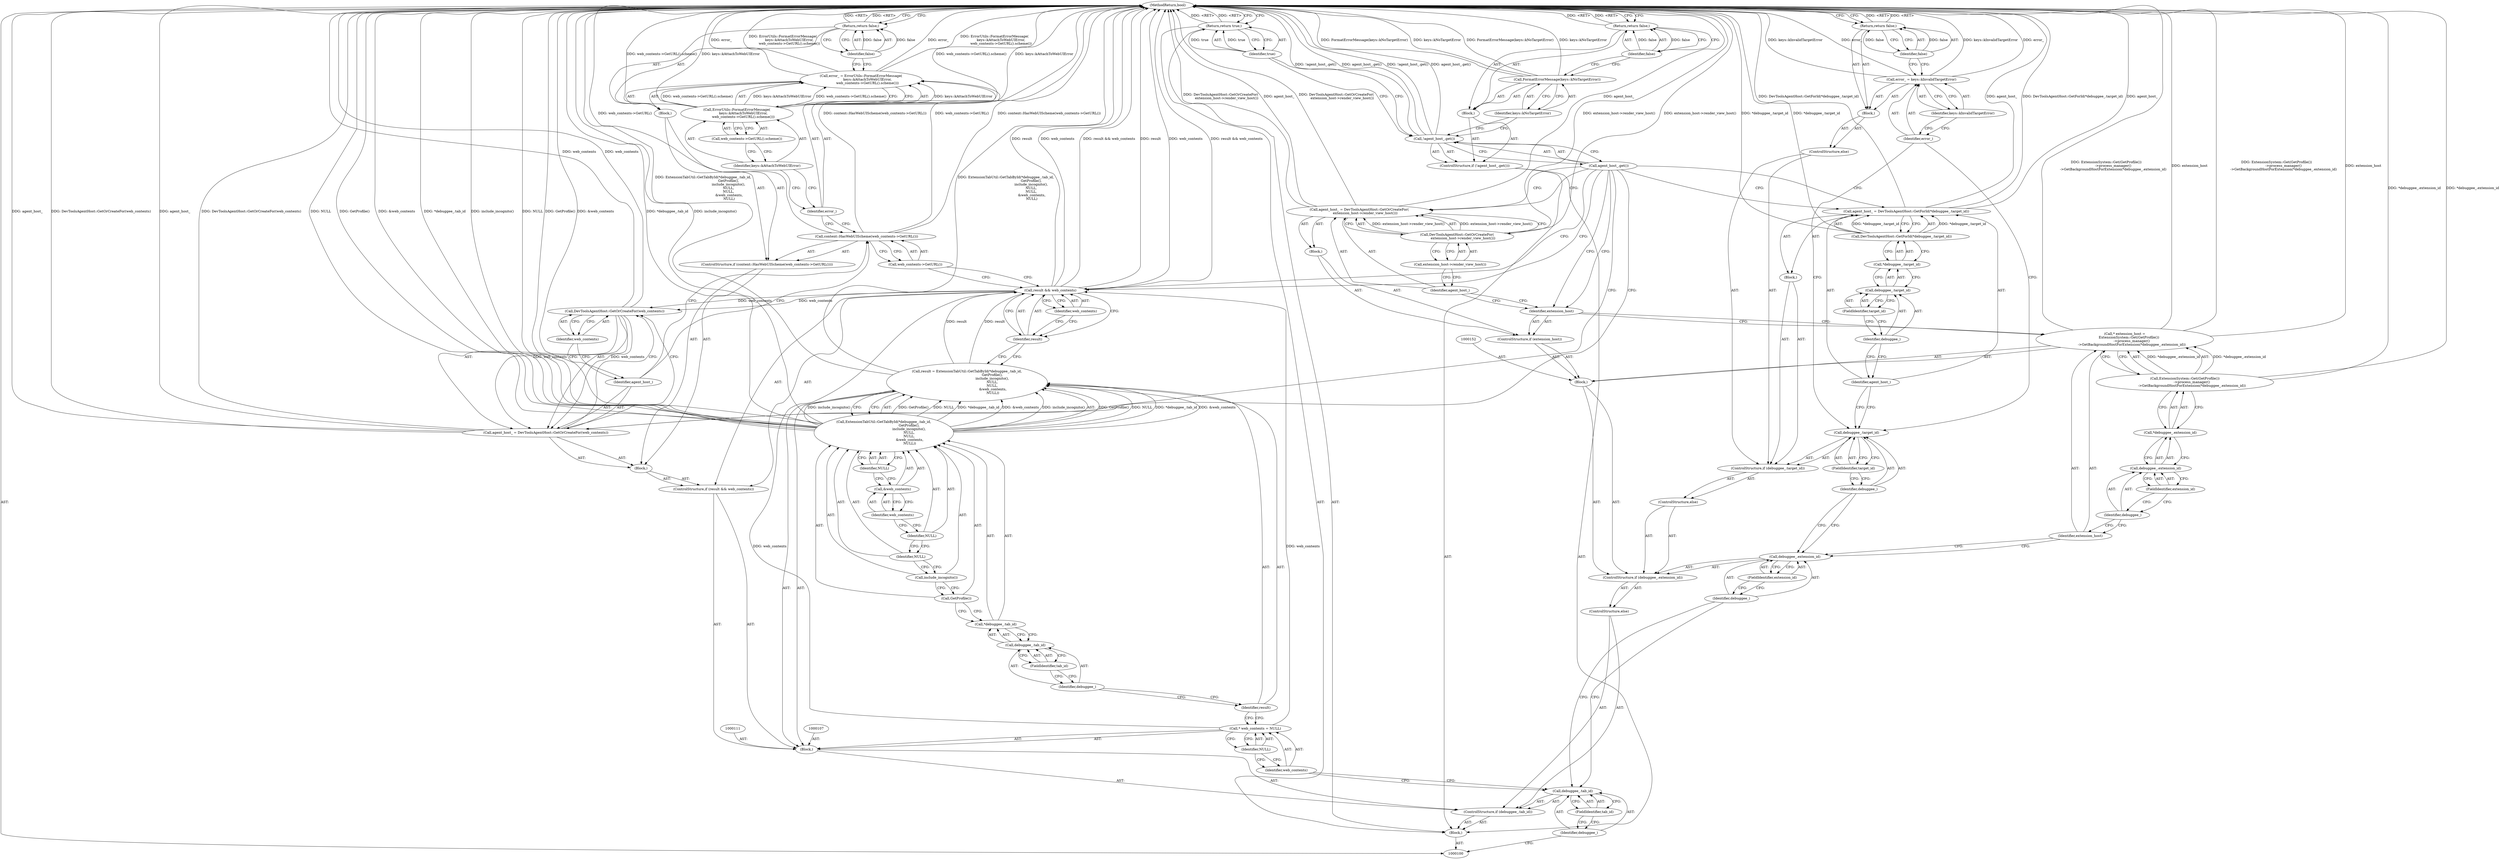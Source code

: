 digraph "1_Chrome_684a212a93141908bcc10f4bc57f3edb53d2d21f" {
"1000197" [label="(MethodReturn,bool)"];
"1000101" [label="(Block,)"];
"1000125" [label="(Identifier,NULL)"];
"1000129" [label="(Identifier,web_contents)"];
"1000130" [label="(Block,)"];
"1000126" [label="(ControlStructure,if (result && web_contents))"];
"1000127" [label="(Call,result && web_contents)"];
"1000128" [label="(Identifier,result)"];
"1000132" [label="(Call,content::HasWebUIScheme(web_contents->GetURL()))"];
"1000133" [label="(Call,web_contents->GetURL())"];
"1000134" [label="(Block,)"];
"1000131" [label="(ControlStructure,if (content::HasWebUIScheme(web_contents->GetURL())))"];
"1000137" [label="(Call,ErrorUtils::FormatErrorMessage(\n            keys::kAttachToWebUIError,\n            web_contents->GetURL().scheme()))"];
"1000135" [label="(Call,error_ = ErrorUtils::FormatErrorMessage(\n            keys::kAttachToWebUIError,\n            web_contents->GetURL().scheme()))"];
"1000136" [label="(Identifier,error_)"];
"1000138" [label="(Identifier,keys::kAttachToWebUIError)"];
"1000139" [label="(Call,web_contents->GetURL().scheme())"];
"1000141" [label="(Identifier,false)"];
"1000140" [label="(Return,return false;)"];
"1000144" [label="(Call,DevToolsAgentHost::GetOrCreateFor(web_contents))"];
"1000145" [label="(Identifier,web_contents)"];
"1000142" [label="(Call,agent_host_ = DevToolsAgentHost::GetOrCreateFor(web_contents))"];
"1000143" [label="(Identifier,agent_host_)"];
"1000105" [label="(FieldIdentifier,tab_id)"];
"1000102" [label="(ControlStructure,if (debuggee_.tab_id))"];
"1000103" [label="(Call,debuggee_.tab_id)"];
"1000104" [label="(Identifier,debuggee_)"];
"1000147" [label="(ControlStructure,if (debuggee_.extension_id))"];
"1000148" [label="(Call,debuggee_.extension_id)"];
"1000149" [label="(Identifier,debuggee_)"];
"1000150" [label="(FieldIdentifier,extension_id)"];
"1000146" [label="(ControlStructure,else)"];
"1000153" [label="(Call,* extension_host =\n        ExtensionSystem::Get(GetProfile())\n             ->process_manager()\n             ->GetBackgroundHostForExtension(*debuggee_.extension_id))"];
"1000154" [label="(Identifier,extension_host)"];
"1000151" [label="(Block,)"];
"1000155" [label="(Call,ExtensionSystem::Get(GetProfile())\n             ->process_manager()\n             ->GetBackgroundHostForExtension(*debuggee_.extension_id))"];
"1000156" [label="(Call,*debuggee_.extension_id)"];
"1000157" [label="(Call,debuggee_.extension_id)"];
"1000158" [label="(Identifier,debuggee_)"];
"1000159" [label="(FieldIdentifier,extension_id)"];
"1000162" [label="(Block,)"];
"1000160" [label="(ControlStructure,if (extension_host))"];
"1000161" [label="(Identifier,extension_host)"];
"1000165" [label="(Call,DevToolsAgentHost::GetOrCreateFor(\n           extension_host->render_view_host()))"];
"1000163" [label="(Call,agent_host_ = DevToolsAgentHost::GetOrCreateFor(\n           extension_host->render_view_host()))"];
"1000164" [label="(Identifier,agent_host_)"];
"1000166" [label="(Call,extension_host->render_view_host())"];
"1000169" [label="(Call,debuggee_.target_id)"];
"1000170" [label="(Identifier,debuggee_)"];
"1000171" [label="(FieldIdentifier,target_id)"];
"1000172" [label="(Block,)"];
"1000167" [label="(ControlStructure,else)"];
"1000168" [label="(ControlStructure,if (debuggee_.target_id))"];
"1000108" [label="(Call,* web_contents = NULL)"];
"1000109" [label="(Identifier,web_contents)"];
"1000110" [label="(Identifier,NULL)"];
"1000175" [label="(Call,DevToolsAgentHost::GetForId(*debuggee_.target_id))"];
"1000173" [label="(Call,agent_host_ = DevToolsAgentHost::GetForId(*debuggee_.target_id))"];
"1000174" [label="(Identifier,agent_host_)"];
"1000176" [label="(Call,*debuggee_.target_id)"];
"1000177" [label="(Call,debuggee_.target_id)"];
"1000178" [label="(Identifier,debuggee_)"];
"1000179" [label="(FieldIdentifier,target_id)"];
"1000180" [label="(ControlStructure,else)"];
"1000181" [label="(Block,)"];
"1000184" [label="(Identifier,keys::kInvalidTargetError)"];
"1000182" [label="(Call,error_ = keys::kInvalidTargetError)"];
"1000183" [label="(Identifier,error_)"];
"1000186" [label="(Identifier,false)"];
"1000185" [label="(Return,return false;)"];
"1000187" [label="(ControlStructure,if (!agent_host_.get()))"];
"1000190" [label="(Block,)"];
"1000188" [label="(Call,!agent_host_.get())"];
"1000189" [label="(Call,agent_host_.get())"];
"1000192" [label="(Identifier,keys::kNoTargetError)"];
"1000191" [label="(Call,FormatErrorMessage(keys::kNoTargetError))"];
"1000194" [label="(Identifier,false)"];
"1000193" [label="(Return,return false;)"];
"1000112" [label="(Call,result = ExtensionTabUtil::GetTabById(*debuggee_.tab_id,\n                                               GetProfile(),\n                                               include_incognito(),\n                                               NULL,\n                                               NULL,\n                                                &web_contents,\n                                                NULL))"];
"1000113" [label="(Identifier,result)"];
"1000114" [label="(Call,ExtensionTabUtil::GetTabById(*debuggee_.tab_id,\n                                               GetProfile(),\n                                               include_incognito(),\n                                               NULL,\n                                               NULL,\n                                                &web_contents,\n                                                NULL))"];
"1000115" [label="(Call,*debuggee_.tab_id)"];
"1000116" [label="(Call,debuggee_.tab_id)"];
"1000117" [label="(Identifier,debuggee_)"];
"1000106" [label="(Block,)"];
"1000118" [label="(FieldIdentifier,tab_id)"];
"1000195" [label="(Return,return true;)"];
"1000196" [label="(Identifier,true)"];
"1000119" [label="(Call,GetProfile())"];
"1000120" [label="(Call,include_incognito())"];
"1000121" [label="(Identifier,NULL)"];
"1000122" [label="(Identifier,NULL)"];
"1000123" [label="(Call,&web_contents)"];
"1000124" [label="(Identifier,web_contents)"];
"1000197" -> "1000100"  [label="AST: "];
"1000197" -> "1000140"  [label="CFG: "];
"1000197" -> "1000185"  [label="CFG: "];
"1000197" -> "1000193"  [label="CFG: "];
"1000197" -> "1000195"  [label="CFG: "];
"1000163" -> "1000197"  [label="DDG: agent_host_"];
"1000163" -> "1000197"  [label="DDG: DevToolsAgentHost::GetOrCreateFor(\n           extension_host->render_view_host())"];
"1000114" -> "1000197"  [label="DDG: NULL"];
"1000114" -> "1000197"  [label="DDG: GetProfile()"];
"1000114" -> "1000197"  [label="DDG: &web_contents"];
"1000114" -> "1000197"  [label="DDG: *debuggee_.tab_id"];
"1000114" -> "1000197"  [label="DDG: include_incognito()"];
"1000175" -> "1000197"  [label="DDG: *debuggee_.target_id"];
"1000153" -> "1000197"  [label="DDG: extension_host"];
"1000153" -> "1000197"  [label="DDG: ExtensionSystem::Get(GetProfile())\n             ->process_manager()\n             ->GetBackgroundHostForExtension(*debuggee_.extension_id)"];
"1000188" -> "1000197"  [label="DDG: !agent_host_.get()"];
"1000188" -> "1000197"  [label="DDG: agent_host_.get()"];
"1000112" -> "1000197"  [label="DDG: ExtensionTabUtil::GetTabById(*debuggee_.tab_id,\n                                               GetProfile(),\n                                               include_incognito(),\n                                               NULL,\n                                               NULL,\n                                                &web_contents,\n                                                NULL)"];
"1000132" -> "1000197"  [label="DDG: content::HasWebUIScheme(web_contents->GetURL())"];
"1000132" -> "1000197"  [label="DDG: web_contents->GetURL()"];
"1000137" -> "1000197"  [label="DDG: web_contents->GetURL().scheme()"];
"1000137" -> "1000197"  [label="DDG: keys::kAttachToWebUIError"];
"1000165" -> "1000197"  [label="DDG: extension_host->render_view_host()"];
"1000182" -> "1000197"  [label="DDG: keys::kInvalidTargetError"];
"1000182" -> "1000197"  [label="DDG: error_"];
"1000127" -> "1000197"  [label="DDG: web_contents"];
"1000127" -> "1000197"  [label="DDG: result && web_contents"];
"1000127" -> "1000197"  [label="DDG: result"];
"1000142" -> "1000197"  [label="DDG: DevToolsAgentHost::GetOrCreateFor(web_contents)"];
"1000142" -> "1000197"  [label="DDG: agent_host_"];
"1000191" -> "1000197"  [label="DDG: FormatErrorMessage(keys::kNoTargetError)"];
"1000191" -> "1000197"  [label="DDG: keys::kNoTargetError"];
"1000135" -> "1000197"  [label="DDG: error_"];
"1000135" -> "1000197"  [label="DDG: ErrorUtils::FormatErrorMessage(\n            keys::kAttachToWebUIError,\n            web_contents->GetURL().scheme())"];
"1000144" -> "1000197"  [label="DDG: web_contents"];
"1000155" -> "1000197"  [label="DDG: *debuggee_.extension_id"];
"1000173" -> "1000197"  [label="DDG: agent_host_"];
"1000173" -> "1000197"  [label="DDG: DevToolsAgentHost::GetForId(*debuggee_.target_id)"];
"1000140" -> "1000197"  [label="DDG: <RET>"];
"1000195" -> "1000197"  [label="DDG: <RET>"];
"1000185" -> "1000197"  [label="DDG: <RET>"];
"1000193" -> "1000197"  [label="DDG: <RET>"];
"1000101" -> "1000100"  [label="AST: "];
"1000102" -> "1000101"  [label="AST: "];
"1000187" -> "1000101"  [label="AST: "];
"1000195" -> "1000101"  [label="AST: "];
"1000125" -> "1000114"  [label="AST: "];
"1000125" -> "1000123"  [label="CFG: "];
"1000114" -> "1000125"  [label="CFG: "];
"1000129" -> "1000127"  [label="AST: "];
"1000129" -> "1000128"  [label="CFG: "];
"1000127" -> "1000129"  [label="CFG: "];
"1000130" -> "1000126"  [label="AST: "];
"1000131" -> "1000130"  [label="AST: "];
"1000142" -> "1000130"  [label="AST: "];
"1000126" -> "1000106"  [label="AST: "];
"1000127" -> "1000126"  [label="AST: "];
"1000130" -> "1000126"  [label="AST: "];
"1000127" -> "1000126"  [label="AST: "];
"1000127" -> "1000128"  [label="CFG: "];
"1000127" -> "1000129"  [label="CFG: "];
"1000128" -> "1000127"  [label="AST: "];
"1000129" -> "1000127"  [label="AST: "];
"1000133" -> "1000127"  [label="CFG: "];
"1000189" -> "1000127"  [label="CFG: "];
"1000127" -> "1000197"  [label="DDG: web_contents"];
"1000127" -> "1000197"  [label="DDG: result && web_contents"];
"1000127" -> "1000197"  [label="DDG: result"];
"1000112" -> "1000127"  [label="DDG: result"];
"1000108" -> "1000127"  [label="DDG: web_contents"];
"1000127" -> "1000144"  [label="DDG: web_contents"];
"1000128" -> "1000127"  [label="AST: "];
"1000128" -> "1000112"  [label="CFG: "];
"1000129" -> "1000128"  [label="CFG: "];
"1000127" -> "1000128"  [label="CFG: "];
"1000132" -> "1000131"  [label="AST: "];
"1000132" -> "1000133"  [label="CFG: "];
"1000133" -> "1000132"  [label="AST: "];
"1000136" -> "1000132"  [label="CFG: "];
"1000143" -> "1000132"  [label="CFG: "];
"1000132" -> "1000197"  [label="DDG: content::HasWebUIScheme(web_contents->GetURL())"];
"1000132" -> "1000197"  [label="DDG: web_contents->GetURL()"];
"1000133" -> "1000132"  [label="AST: "];
"1000133" -> "1000127"  [label="CFG: "];
"1000132" -> "1000133"  [label="CFG: "];
"1000134" -> "1000131"  [label="AST: "];
"1000135" -> "1000134"  [label="AST: "];
"1000140" -> "1000134"  [label="AST: "];
"1000131" -> "1000130"  [label="AST: "];
"1000132" -> "1000131"  [label="AST: "];
"1000134" -> "1000131"  [label="AST: "];
"1000137" -> "1000135"  [label="AST: "];
"1000137" -> "1000139"  [label="CFG: "];
"1000138" -> "1000137"  [label="AST: "];
"1000139" -> "1000137"  [label="AST: "];
"1000135" -> "1000137"  [label="CFG: "];
"1000137" -> "1000197"  [label="DDG: web_contents->GetURL().scheme()"];
"1000137" -> "1000197"  [label="DDG: keys::kAttachToWebUIError"];
"1000137" -> "1000135"  [label="DDG: keys::kAttachToWebUIError"];
"1000137" -> "1000135"  [label="DDG: web_contents->GetURL().scheme()"];
"1000135" -> "1000134"  [label="AST: "];
"1000135" -> "1000137"  [label="CFG: "];
"1000136" -> "1000135"  [label="AST: "];
"1000137" -> "1000135"  [label="AST: "];
"1000141" -> "1000135"  [label="CFG: "];
"1000135" -> "1000197"  [label="DDG: error_"];
"1000135" -> "1000197"  [label="DDG: ErrorUtils::FormatErrorMessage(\n            keys::kAttachToWebUIError,\n            web_contents->GetURL().scheme())"];
"1000137" -> "1000135"  [label="DDG: keys::kAttachToWebUIError"];
"1000137" -> "1000135"  [label="DDG: web_contents->GetURL().scheme()"];
"1000136" -> "1000135"  [label="AST: "];
"1000136" -> "1000132"  [label="CFG: "];
"1000138" -> "1000136"  [label="CFG: "];
"1000138" -> "1000137"  [label="AST: "];
"1000138" -> "1000136"  [label="CFG: "];
"1000139" -> "1000138"  [label="CFG: "];
"1000139" -> "1000137"  [label="AST: "];
"1000139" -> "1000138"  [label="CFG: "];
"1000137" -> "1000139"  [label="CFG: "];
"1000141" -> "1000140"  [label="AST: "];
"1000141" -> "1000135"  [label="CFG: "];
"1000140" -> "1000141"  [label="CFG: "];
"1000141" -> "1000140"  [label="DDG: false"];
"1000140" -> "1000134"  [label="AST: "];
"1000140" -> "1000141"  [label="CFG: "];
"1000141" -> "1000140"  [label="AST: "];
"1000197" -> "1000140"  [label="CFG: "];
"1000140" -> "1000197"  [label="DDG: <RET>"];
"1000141" -> "1000140"  [label="DDG: false"];
"1000144" -> "1000142"  [label="AST: "];
"1000144" -> "1000145"  [label="CFG: "];
"1000145" -> "1000144"  [label="AST: "];
"1000142" -> "1000144"  [label="CFG: "];
"1000144" -> "1000197"  [label="DDG: web_contents"];
"1000144" -> "1000142"  [label="DDG: web_contents"];
"1000127" -> "1000144"  [label="DDG: web_contents"];
"1000145" -> "1000144"  [label="AST: "];
"1000145" -> "1000143"  [label="CFG: "];
"1000144" -> "1000145"  [label="CFG: "];
"1000142" -> "1000130"  [label="AST: "];
"1000142" -> "1000144"  [label="CFG: "];
"1000143" -> "1000142"  [label="AST: "];
"1000144" -> "1000142"  [label="AST: "];
"1000189" -> "1000142"  [label="CFG: "];
"1000142" -> "1000197"  [label="DDG: DevToolsAgentHost::GetOrCreateFor(web_contents)"];
"1000142" -> "1000197"  [label="DDG: agent_host_"];
"1000144" -> "1000142"  [label="DDG: web_contents"];
"1000143" -> "1000142"  [label="AST: "];
"1000143" -> "1000132"  [label="CFG: "];
"1000145" -> "1000143"  [label="CFG: "];
"1000105" -> "1000103"  [label="AST: "];
"1000105" -> "1000104"  [label="CFG: "];
"1000103" -> "1000105"  [label="CFG: "];
"1000102" -> "1000101"  [label="AST: "];
"1000103" -> "1000102"  [label="AST: "];
"1000106" -> "1000102"  [label="AST: "];
"1000146" -> "1000102"  [label="AST: "];
"1000103" -> "1000102"  [label="AST: "];
"1000103" -> "1000105"  [label="CFG: "];
"1000104" -> "1000103"  [label="AST: "];
"1000105" -> "1000103"  [label="AST: "];
"1000109" -> "1000103"  [label="CFG: "];
"1000149" -> "1000103"  [label="CFG: "];
"1000104" -> "1000103"  [label="AST: "];
"1000104" -> "1000100"  [label="CFG: "];
"1000105" -> "1000104"  [label="CFG: "];
"1000147" -> "1000146"  [label="AST: "];
"1000148" -> "1000147"  [label="AST: "];
"1000151" -> "1000147"  [label="AST: "];
"1000167" -> "1000147"  [label="AST: "];
"1000148" -> "1000147"  [label="AST: "];
"1000148" -> "1000150"  [label="CFG: "];
"1000149" -> "1000148"  [label="AST: "];
"1000150" -> "1000148"  [label="AST: "];
"1000154" -> "1000148"  [label="CFG: "];
"1000170" -> "1000148"  [label="CFG: "];
"1000149" -> "1000148"  [label="AST: "];
"1000149" -> "1000103"  [label="CFG: "];
"1000150" -> "1000149"  [label="CFG: "];
"1000150" -> "1000148"  [label="AST: "];
"1000150" -> "1000149"  [label="CFG: "];
"1000148" -> "1000150"  [label="CFG: "];
"1000146" -> "1000102"  [label="AST: "];
"1000147" -> "1000146"  [label="AST: "];
"1000153" -> "1000151"  [label="AST: "];
"1000153" -> "1000155"  [label="CFG: "];
"1000154" -> "1000153"  [label="AST: "];
"1000155" -> "1000153"  [label="AST: "];
"1000161" -> "1000153"  [label="CFG: "];
"1000153" -> "1000197"  [label="DDG: extension_host"];
"1000153" -> "1000197"  [label="DDG: ExtensionSystem::Get(GetProfile())\n             ->process_manager()\n             ->GetBackgroundHostForExtension(*debuggee_.extension_id)"];
"1000155" -> "1000153"  [label="DDG: *debuggee_.extension_id"];
"1000154" -> "1000153"  [label="AST: "];
"1000154" -> "1000148"  [label="CFG: "];
"1000158" -> "1000154"  [label="CFG: "];
"1000151" -> "1000147"  [label="AST: "];
"1000152" -> "1000151"  [label="AST: "];
"1000153" -> "1000151"  [label="AST: "];
"1000160" -> "1000151"  [label="AST: "];
"1000155" -> "1000153"  [label="AST: "];
"1000155" -> "1000156"  [label="CFG: "];
"1000156" -> "1000155"  [label="AST: "];
"1000153" -> "1000155"  [label="CFG: "];
"1000155" -> "1000197"  [label="DDG: *debuggee_.extension_id"];
"1000155" -> "1000153"  [label="DDG: *debuggee_.extension_id"];
"1000156" -> "1000155"  [label="AST: "];
"1000156" -> "1000157"  [label="CFG: "];
"1000157" -> "1000156"  [label="AST: "];
"1000155" -> "1000156"  [label="CFG: "];
"1000157" -> "1000156"  [label="AST: "];
"1000157" -> "1000159"  [label="CFG: "];
"1000158" -> "1000157"  [label="AST: "];
"1000159" -> "1000157"  [label="AST: "];
"1000156" -> "1000157"  [label="CFG: "];
"1000158" -> "1000157"  [label="AST: "];
"1000158" -> "1000154"  [label="CFG: "];
"1000159" -> "1000158"  [label="CFG: "];
"1000159" -> "1000157"  [label="AST: "];
"1000159" -> "1000158"  [label="CFG: "];
"1000157" -> "1000159"  [label="CFG: "];
"1000162" -> "1000160"  [label="AST: "];
"1000163" -> "1000162"  [label="AST: "];
"1000160" -> "1000151"  [label="AST: "];
"1000161" -> "1000160"  [label="AST: "];
"1000162" -> "1000160"  [label="AST: "];
"1000161" -> "1000160"  [label="AST: "];
"1000161" -> "1000153"  [label="CFG: "];
"1000164" -> "1000161"  [label="CFG: "];
"1000189" -> "1000161"  [label="CFG: "];
"1000165" -> "1000163"  [label="AST: "];
"1000165" -> "1000166"  [label="CFG: "];
"1000166" -> "1000165"  [label="AST: "];
"1000163" -> "1000165"  [label="CFG: "];
"1000165" -> "1000197"  [label="DDG: extension_host->render_view_host()"];
"1000165" -> "1000163"  [label="DDG: extension_host->render_view_host()"];
"1000163" -> "1000162"  [label="AST: "];
"1000163" -> "1000165"  [label="CFG: "];
"1000164" -> "1000163"  [label="AST: "];
"1000165" -> "1000163"  [label="AST: "];
"1000189" -> "1000163"  [label="CFG: "];
"1000163" -> "1000197"  [label="DDG: agent_host_"];
"1000163" -> "1000197"  [label="DDG: DevToolsAgentHost::GetOrCreateFor(\n           extension_host->render_view_host())"];
"1000165" -> "1000163"  [label="DDG: extension_host->render_view_host()"];
"1000164" -> "1000163"  [label="AST: "];
"1000164" -> "1000161"  [label="CFG: "];
"1000166" -> "1000164"  [label="CFG: "];
"1000166" -> "1000165"  [label="AST: "];
"1000166" -> "1000164"  [label="CFG: "];
"1000165" -> "1000166"  [label="CFG: "];
"1000169" -> "1000168"  [label="AST: "];
"1000169" -> "1000171"  [label="CFG: "];
"1000170" -> "1000169"  [label="AST: "];
"1000171" -> "1000169"  [label="AST: "];
"1000174" -> "1000169"  [label="CFG: "];
"1000183" -> "1000169"  [label="CFG: "];
"1000170" -> "1000169"  [label="AST: "];
"1000170" -> "1000148"  [label="CFG: "];
"1000171" -> "1000170"  [label="CFG: "];
"1000171" -> "1000169"  [label="AST: "];
"1000171" -> "1000170"  [label="CFG: "];
"1000169" -> "1000171"  [label="CFG: "];
"1000172" -> "1000168"  [label="AST: "];
"1000173" -> "1000172"  [label="AST: "];
"1000167" -> "1000147"  [label="AST: "];
"1000168" -> "1000167"  [label="AST: "];
"1000168" -> "1000167"  [label="AST: "];
"1000169" -> "1000168"  [label="AST: "];
"1000172" -> "1000168"  [label="AST: "];
"1000180" -> "1000168"  [label="AST: "];
"1000108" -> "1000106"  [label="AST: "];
"1000108" -> "1000110"  [label="CFG: "];
"1000109" -> "1000108"  [label="AST: "];
"1000110" -> "1000108"  [label="AST: "];
"1000113" -> "1000108"  [label="CFG: "];
"1000108" -> "1000127"  [label="DDG: web_contents"];
"1000109" -> "1000108"  [label="AST: "];
"1000109" -> "1000103"  [label="CFG: "];
"1000110" -> "1000109"  [label="CFG: "];
"1000110" -> "1000108"  [label="AST: "];
"1000110" -> "1000109"  [label="CFG: "];
"1000108" -> "1000110"  [label="CFG: "];
"1000175" -> "1000173"  [label="AST: "];
"1000175" -> "1000176"  [label="CFG: "];
"1000176" -> "1000175"  [label="AST: "];
"1000173" -> "1000175"  [label="CFG: "];
"1000175" -> "1000197"  [label="DDG: *debuggee_.target_id"];
"1000175" -> "1000173"  [label="DDG: *debuggee_.target_id"];
"1000173" -> "1000172"  [label="AST: "];
"1000173" -> "1000175"  [label="CFG: "];
"1000174" -> "1000173"  [label="AST: "];
"1000175" -> "1000173"  [label="AST: "];
"1000189" -> "1000173"  [label="CFG: "];
"1000173" -> "1000197"  [label="DDG: agent_host_"];
"1000173" -> "1000197"  [label="DDG: DevToolsAgentHost::GetForId(*debuggee_.target_id)"];
"1000175" -> "1000173"  [label="DDG: *debuggee_.target_id"];
"1000174" -> "1000173"  [label="AST: "];
"1000174" -> "1000169"  [label="CFG: "];
"1000178" -> "1000174"  [label="CFG: "];
"1000176" -> "1000175"  [label="AST: "];
"1000176" -> "1000177"  [label="CFG: "];
"1000177" -> "1000176"  [label="AST: "];
"1000175" -> "1000176"  [label="CFG: "];
"1000177" -> "1000176"  [label="AST: "];
"1000177" -> "1000179"  [label="CFG: "];
"1000178" -> "1000177"  [label="AST: "];
"1000179" -> "1000177"  [label="AST: "];
"1000176" -> "1000177"  [label="CFG: "];
"1000178" -> "1000177"  [label="AST: "];
"1000178" -> "1000174"  [label="CFG: "];
"1000179" -> "1000178"  [label="CFG: "];
"1000179" -> "1000177"  [label="AST: "];
"1000179" -> "1000178"  [label="CFG: "];
"1000177" -> "1000179"  [label="CFG: "];
"1000180" -> "1000168"  [label="AST: "];
"1000181" -> "1000180"  [label="AST: "];
"1000181" -> "1000180"  [label="AST: "];
"1000182" -> "1000181"  [label="AST: "];
"1000185" -> "1000181"  [label="AST: "];
"1000184" -> "1000182"  [label="AST: "];
"1000184" -> "1000183"  [label="CFG: "];
"1000182" -> "1000184"  [label="CFG: "];
"1000182" -> "1000181"  [label="AST: "];
"1000182" -> "1000184"  [label="CFG: "];
"1000183" -> "1000182"  [label="AST: "];
"1000184" -> "1000182"  [label="AST: "];
"1000186" -> "1000182"  [label="CFG: "];
"1000182" -> "1000197"  [label="DDG: keys::kInvalidTargetError"];
"1000182" -> "1000197"  [label="DDG: error_"];
"1000183" -> "1000182"  [label="AST: "];
"1000183" -> "1000169"  [label="CFG: "];
"1000184" -> "1000183"  [label="CFG: "];
"1000186" -> "1000185"  [label="AST: "];
"1000186" -> "1000182"  [label="CFG: "];
"1000185" -> "1000186"  [label="CFG: "];
"1000186" -> "1000185"  [label="DDG: false"];
"1000185" -> "1000181"  [label="AST: "];
"1000185" -> "1000186"  [label="CFG: "];
"1000186" -> "1000185"  [label="AST: "];
"1000197" -> "1000185"  [label="CFG: "];
"1000185" -> "1000197"  [label="DDG: <RET>"];
"1000186" -> "1000185"  [label="DDG: false"];
"1000187" -> "1000101"  [label="AST: "];
"1000188" -> "1000187"  [label="AST: "];
"1000190" -> "1000187"  [label="AST: "];
"1000190" -> "1000187"  [label="AST: "];
"1000191" -> "1000190"  [label="AST: "];
"1000193" -> "1000190"  [label="AST: "];
"1000188" -> "1000187"  [label="AST: "];
"1000188" -> "1000189"  [label="CFG: "];
"1000189" -> "1000188"  [label="AST: "];
"1000192" -> "1000188"  [label="CFG: "];
"1000196" -> "1000188"  [label="CFG: "];
"1000188" -> "1000197"  [label="DDG: !agent_host_.get()"];
"1000188" -> "1000197"  [label="DDG: agent_host_.get()"];
"1000189" -> "1000188"  [label="AST: "];
"1000189" -> "1000142"  [label="CFG: "];
"1000189" -> "1000127"  [label="CFG: "];
"1000189" -> "1000163"  [label="CFG: "];
"1000189" -> "1000161"  [label="CFG: "];
"1000189" -> "1000173"  [label="CFG: "];
"1000188" -> "1000189"  [label="CFG: "];
"1000192" -> "1000191"  [label="AST: "];
"1000192" -> "1000188"  [label="CFG: "];
"1000191" -> "1000192"  [label="CFG: "];
"1000191" -> "1000190"  [label="AST: "];
"1000191" -> "1000192"  [label="CFG: "];
"1000192" -> "1000191"  [label="AST: "];
"1000194" -> "1000191"  [label="CFG: "];
"1000191" -> "1000197"  [label="DDG: FormatErrorMessage(keys::kNoTargetError)"];
"1000191" -> "1000197"  [label="DDG: keys::kNoTargetError"];
"1000194" -> "1000193"  [label="AST: "];
"1000194" -> "1000191"  [label="CFG: "];
"1000193" -> "1000194"  [label="CFG: "];
"1000194" -> "1000193"  [label="DDG: false"];
"1000193" -> "1000190"  [label="AST: "];
"1000193" -> "1000194"  [label="CFG: "];
"1000194" -> "1000193"  [label="AST: "];
"1000197" -> "1000193"  [label="CFG: "];
"1000193" -> "1000197"  [label="DDG: <RET>"];
"1000194" -> "1000193"  [label="DDG: false"];
"1000112" -> "1000106"  [label="AST: "];
"1000112" -> "1000114"  [label="CFG: "];
"1000113" -> "1000112"  [label="AST: "];
"1000114" -> "1000112"  [label="AST: "];
"1000128" -> "1000112"  [label="CFG: "];
"1000112" -> "1000197"  [label="DDG: ExtensionTabUtil::GetTabById(*debuggee_.tab_id,\n                                               GetProfile(),\n                                               include_incognito(),\n                                               NULL,\n                                               NULL,\n                                                &web_contents,\n                                                NULL)"];
"1000114" -> "1000112"  [label="DDG: GetProfile()"];
"1000114" -> "1000112"  [label="DDG: NULL"];
"1000114" -> "1000112"  [label="DDG: *debuggee_.tab_id"];
"1000114" -> "1000112"  [label="DDG: &web_contents"];
"1000114" -> "1000112"  [label="DDG: include_incognito()"];
"1000112" -> "1000127"  [label="DDG: result"];
"1000113" -> "1000112"  [label="AST: "];
"1000113" -> "1000108"  [label="CFG: "];
"1000117" -> "1000113"  [label="CFG: "];
"1000114" -> "1000112"  [label="AST: "];
"1000114" -> "1000125"  [label="CFG: "];
"1000115" -> "1000114"  [label="AST: "];
"1000119" -> "1000114"  [label="AST: "];
"1000120" -> "1000114"  [label="AST: "];
"1000121" -> "1000114"  [label="AST: "];
"1000122" -> "1000114"  [label="AST: "];
"1000123" -> "1000114"  [label="AST: "];
"1000125" -> "1000114"  [label="AST: "];
"1000112" -> "1000114"  [label="CFG: "];
"1000114" -> "1000197"  [label="DDG: NULL"];
"1000114" -> "1000197"  [label="DDG: GetProfile()"];
"1000114" -> "1000197"  [label="DDG: &web_contents"];
"1000114" -> "1000197"  [label="DDG: *debuggee_.tab_id"];
"1000114" -> "1000197"  [label="DDG: include_incognito()"];
"1000114" -> "1000112"  [label="DDG: GetProfile()"];
"1000114" -> "1000112"  [label="DDG: NULL"];
"1000114" -> "1000112"  [label="DDG: *debuggee_.tab_id"];
"1000114" -> "1000112"  [label="DDG: &web_contents"];
"1000114" -> "1000112"  [label="DDG: include_incognito()"];
"1000115" -> "1000114"  [label="AST: "];
"1000115" -> "1000116"  [label="CFG: "];
"1000116" -> "1000115"  [label="AST: "];
"1000119" -> "1000115"  [label="CFG: "];
"1000116" -> "1000115"  [label="AST: "];
"1000116" -> "1000118"  [label="CFG: "];
"1000117" -> "1000116"  [label="AST: "];
"1000118" -> "1000116"  [label="AST: "];
"1000115" -> "1000116"  [label="CFG: "];
"1000117" -> "1000116"  [label="AST: "];
"1000117" -> "1000113"  [label="CFG: "];
"1000118" -> "1000117"  [label="CFG: "];
"1000106" -> "1000102"  [label="AST: "];
"1000107" -> "1000106"  [label="AST: "];
"1000108" -> "1000106"  [label="AST: "];
"1000111" -> "1000106"  [label="AST: "];
"1000112" -> "1000106"  [label="AST: "];
"1000126" -> "1000106"  [label="AST: "];
"1000118" -> "1000116"  [label="AST: "];
"1000118" -> "1000117"  [label="CFG: "];
"1000116" -> "1000118"  [label="CFG: "];
"1000195" -> "1000101"  [label="AST: "];
"1000195" -> "1000196"  [label="CFG: "];
"1000196" -> "1000195"  [label="AST: "];
"1000197" -> "1000195"  [label="CFG: "];
"1000195" -> "1000197"  [label="DDG: <RET>"];
"1000196" -> "1000195"  [label="DDG: true"];
"1000196" -> "1000195"  [label="AST: "];
"1000196" -> "1000188"  [label="CFG: "];
"1000195" -> "1000196"  [label="CFG: "];
"1000196" -> "1000195"  [label="DDG: true"];
"1000119" -> "1000114"  [label="AST: "];
"1000119" -> "1000115"  [label="CFG: "];
"1000120" -> "1000119"  [label="CFG: "];
"1000120" -> "1000114"  [label="AST: "];
"1000120" -> "1000119"  [label="CFG: "];
"1000121" -> "1000120"  [label="CFG: "];
"1000121" -> "1000114"  [label="AST: "];
"1000121" -> "1000120"  [label="CFG: "];
"1000122" -> "1000121"  [label="CFG: "];
"1000122" -> "1000114"  [label="AST: "];
"1000122" -> "1000121"  [label="CFG: "];
"1000124" -> "1000122"  [label="CFG: "];
"1000123" -> "1000114"  [label="AST: "];
"1000123" -> "1000124"  [label="CFG: "];
"1000124" -> "1000123"  [label="AST: "];
"1000125" -> "1000123"  [label="CFG: "];
"1000124" -> "1000123"  [label="AST: "];
"1000124" -> "1000122"  [label="CFG: "];
"1000123" -> "1000124"  [label="CFG: "];
}
